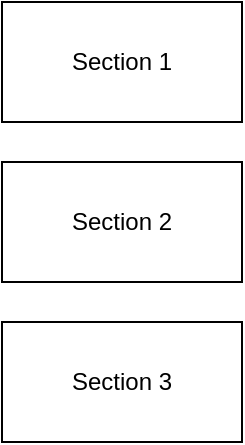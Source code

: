 <mxfile>
    <diagram id="aK2l1F7p3P34JJqAnXL_" name="Page-1">
        <mxGraphModel dx="358" dy="463" grid="1" gridSize="10" guides="1" tooltips="1" connect="1" arrows="1" fold="1" page="1" pageScale="1" pageWidth="827" pageHeight="1169" math="0" shadow="0">
            <root>
                <mxCell id="0"/>
                <mxCell id="1" parent="0"/>
                <mxCell id="2" value="&lt;font color=&quot;#000000&quot;&gt;Section 1&lt;/font&gt;" style="rounded=0;whiteSpace=wrap;html=1;" parent="1" vertex="1">
                    <mxGeometry x="40" y="40" width="120" height="60" as="geometry"/>
                </mxCell>
                <mxCell id="3" value="&lt;font color=&quot;#000000&quot;&gt;Section 2&lt;/font&gt;" style="rounded=0;whiteSpace=wrap;html=1;" vertex="1" parent="1">
                    <mxGeometry x="40" y="120" width="120" height="60" as="geometry"/>
                </mxCell>
                <mxCell id="4" value="&lt;font color=&quot;#000000&quot;&gt;Section 3&lt;/font&gt;" style="rounded=0;whiteSpace=wrap;html=1;" vertex="1" parent="1">
                    <mxGeometry x="40" y="200" width="120" height="60" as="geometry"/>
                </mxCell>
            </root>
        </mxGraphModel>
    </diagram>
</mxfile>